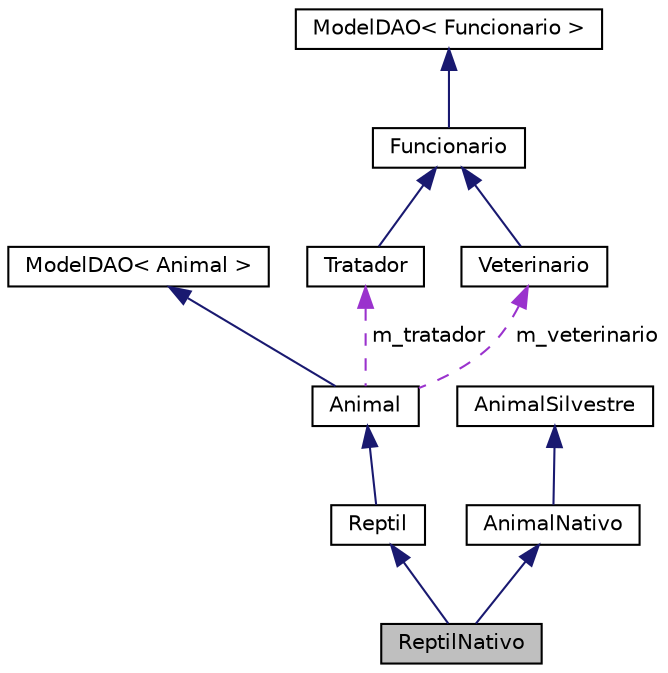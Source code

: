 digraph "ReptilNativo"
{
  edge [fontname="Helvetica",fontsize="10",labelfontname="Helvetica",labelfontsize="10"];
  node [fontname="Helvetica",fontsize="10",shape=record];
  Node6 [label="ReptilNativo",height=0.2,width=0.4,color="black", fillcolor="grey75", style="filled", fontcolor="black"];
  Node7 -> Node6 [dir="back",color="midnightblue",fontsize="10",style="solid"];
  Node7 [label="Reptil",height=0.2,width=0.4,color="black", fillcolor="white", style="filled",URL="$d4/d70/classReptil.html"];
  Node8 -> Node7 [dir="back",color="midnightblue",fontsize="10",style="solid"];
  Node8 [label="Animal",height=0.2,width=0.4,color="black", fillcolor="white", style="filled",URL="$d7/dac/classAnimal.html"];
  Node9 -> Node8 [dir="back",color="midnightblue",fontsize="10",style="solid"];
  Node9 [label="ModelDAO\< Animal \>",height=0.2,width=0.4,color="black", fillcolor="white", style="filled",URL="$df/dd0/classModelDAO.html"];
  Node10 -> Node8 [dir="back",color="darkorchid3",fontsize="10",style="dashed",label=" m_tratador" ];
  Node10 [label="Tratador",height=0.2,width=0.4,color="black", fillcolor="white", style="filled",URL="$d1/dce/classTratador.html"];
  Node11 -> Node10 [dir="back",color="midnightblue",fontsize="10",style="solid"];
  Node11 [label="Funcionario",height=0.2,width=0.4,color="black", fillcolor="white", style="filled",URL="$d2/de9/classFuncionario.html"];
  Node12 -> Node11 [dir="back",color="midnightblue",fontsize="10",style="solid"];
  Node12 [label="ModelDAO\< Funcionario \>",height=0.2,width=0.4,color="black", fillcolor="white", style="filled",URL="$df/dd0/classModelDAO.html"];
  Node13 -> Node8 [dir="back",color="darkorchid3",fontsize="10",style="dashed",label=" m_veterinario" ];
  Node13 [label="Veterinario",height=0.2,width=0.4,color="black", fillcolor="white", style="filled",URL="$df/d71/classVeterinario.html"];
  Node11 -> Node13 [dir="back",color="midnightblue",fontsize="10",style="solid"];
  Node14 -> Node6 [dir="back",color="midnightblue",fontsize="10",style="solid"];
  Node14 [label="AnimalNativo",height=0.2,width=0.4,color="black", fillcolor="white", style="filled",URL="$d3/dfa/classAnimalNativo.html"];
  Node15 -> Node14 [dir="back",color="midnightblue",fontsize="10",style="solid"];
  Node15 [label="AnimalSilvestre",height=0.2,width=0.4,color="black", fillcolor="white", style="filled",URL="$de/d8e/classAnimalSilvestre.html"];
}
